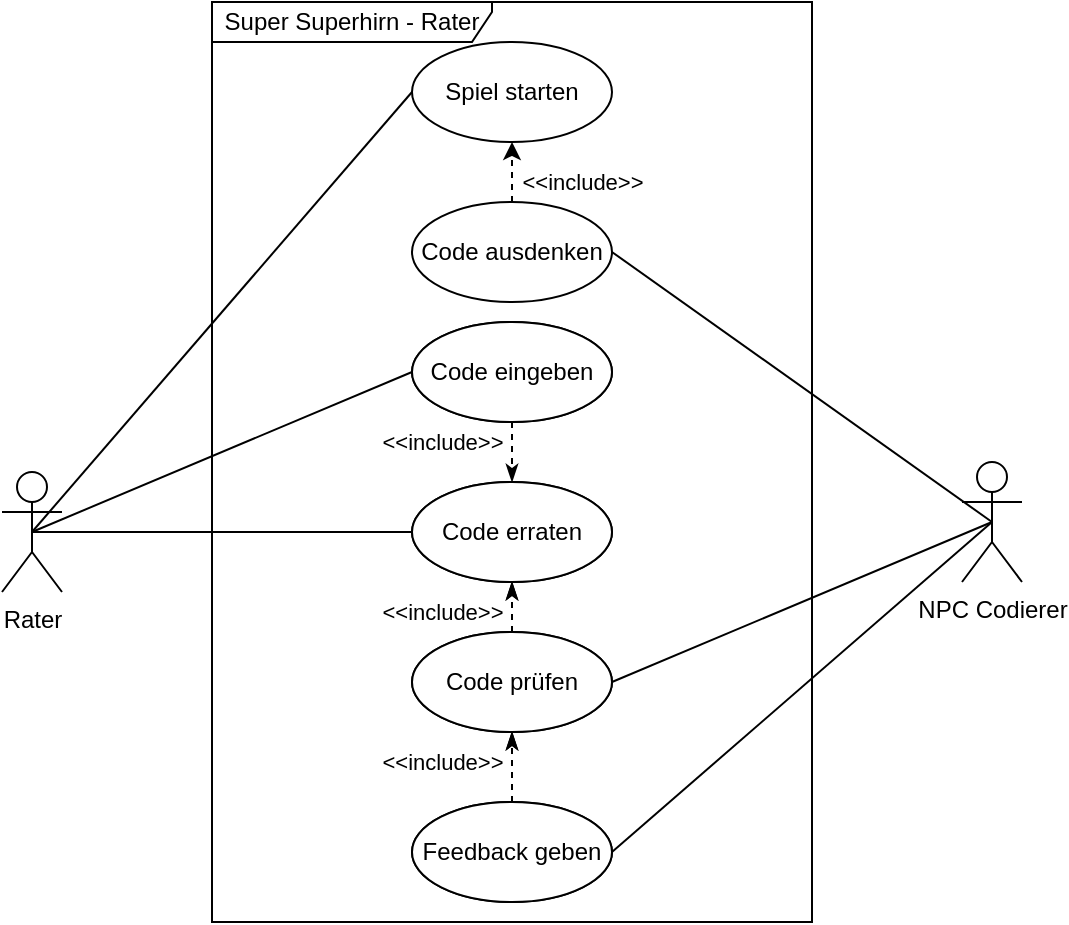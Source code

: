 <mxfile version="20.3.0" type="device" pages="2"><diagram id="kgpKYQtTHZ0yAKxKKP6v" name="Rater"><mxGraphModel dx="1550" dy="937" grid="1" gridSize="10" guides="1" tooltips="1" connect="1" arrows="1" fold="1" page="1" pageScale="1" pageWidth="850" pageHeight="1100" math="0" shadow="0"><root><mxCell id="0"/><mxCell id="1" parent="0"/><mxCell id="CjPopxfUnh-ZG2fiSYgI-4" value="Super Superhirn - Rater" style="shape=umlFrame;whiteSpace=wrap;html=1;width=140;height=20;" parent="1" vertex="1"><mxGeometry x="215" y="210" width="300" height="460" as="geometry"/></mxCell><mxCell id="CjPopxfUnh-ZG2fiSYgI-9" style="rounded=0;orthogonalLoop=1;jettySize=auto;html=1;exitX=0.5;exitY=0.5;exitDx=0;exitDy=0;exitPerimeter=0;entryX=0;entryY=0.5;entryDx=0;entryDy=0;endArrow=none;endFill=0;" parent="1" source="CjPopxfUnh-ZG2fiSYgI-1" target="CjPopxfUnh-ZG2fiSYgI-3" edge="1"><mxGeometry relative="1" as="geometry"/></mxCell><mxCell id="CjPopxfUnh-ZG2fiSYgI-12" style="edgeStyle=none;rounded=0;orthogonalLoop=1;jettySize=auto;html=1;exitX=0.5;exitY=0.5;exitDx=0;exitDy=0;exitPerimeter=0;entryX=0;entryY=0.5;entryDx=0;entryDy=0;endArrow=none;endFill=0;" parent="1" source="CjPopxfUnh-ZG2fiSYgI-1" target="CjPopxfUnh-ZG2fiSYgI-2" edge="1"><mxGeometry relative="1" as="geometry"/></mxCell><mxCell id="CjPopxfUnh-ZG2fiSYgI-18" style="edgeStyle=none;rounded=0;orthogonalLoop=1;jettySize=auto;html=1;exitX=0.5;exitY=0.5;exitDx=0;exitDy=0;exitPerimeter=0;entryX=0;entryY=0.5;entryDx=0;entryDy=0;endArrow=none;endFill=0;" parent="1" source="CjPopxfUnh-ZG2fiSYgI-1" target="CjPopxfUnh-ZG2fiSYgI-5" edge="1"><mxGeometry relative="1" as="geometry"/></mxCell><mxCell id="CjPopxfUnh-ZG2fiSYgI-1" value="Rater" style="shape=umlActor;verticalLabelPosition=bottom;verticalAlign=top;html=1;" parent="1" vertex="1"><mxGeometry x="110" y="445" width="30" height="60" as="geometry"/></mxCell><mxCell id="CjPopxfUnh-ZG2fiSYgI-2" value="Spiel starten" style="ellipse;whiteSpace=wrap;html=1;" parent="1" vertex="1"><mxGeometry x="315" y="230" width="100" height="50" as="geometry"/></mxCell><mxCell id="CjPopxfUnh-ZG2fiSYgI-3" value="Code eingeben" style="ellipse;whiteSpace=wrap;html=1;" parent="1" vertex="1"><mxGeometry x="315" y="370" width="100" height="50" as="geometry"/></mxCell><mxCell id="CjPopxfUnh-ZG2fiSYgI-13" value="&amp;lt;&amp;lt;include&amp;gt;&amp;gt;" style="edgeStyle=none;rounded=0;orthogonalLoop=1;jettySize=auto;html=1;exitX=0.5;exitY=1;exitDx=0;exitDy=0;endArrow=classicThin;endFill=1;dashed=1;entryX=0.5;entryY=0;entryDx=0;entryDy=0;" parent="1" source="CjPopxfUnh-ZG2fiSYgI-3" target="CjPopxfUnh-ZG2fiSYgI-5" edge="1"><mxGeometry x="-0.333" y="-35" relative="1" as="geometry"><mxPoint as="offset"/></mxGeometry></mxCell><mxCell id="CjPopxfUnh-ZG2fiSYgI-5" value="Code erraten" style="ellipse;whiteSpace=wrap;html=1;" parent="1" vertex="1"><mxGeometry x="315" y="450" width="100" height="50" as="geometry"/></mxCell><mxCell id="CjPopxfUnh-ZG2fiSYgI-8" style="rounded=0;orthogonalLoop=1;jettySize=auto;html=1;exitX=0.5;exitY=0.5;exitDx=0;exitDy=0;exitPerimeter=0;entryX=1;entryY=0.5;entryDx=0;entryDy=0;endArrow=none;endFill=0;" parent="1" source="CjPopxfUnh-ZG2fiSYgI-6" target="CjPopxfUnh-ZG2fiSYgI-7" edge="1"><mxGeometry relative="1" as="geometry"/></mxCell><mxCell id="CjPopxfUnh-ZG2fiSYgI-11" style="edgeStyle=none;rounded=0;orthogonalLoop=1;jettySize=auto;html=1;exitX=0.5;exitY=0.5;exitDx=0;exitDy=0;exitPerimeter=0;entryX=1;entryY=0.5;entryDx=0;entryDy=0;endArrow=none;endFill=0;" parent="1" source="CjPopxfUnh-ZG2fiSYgI-6" target="CjPopxfUnh-ZG2fiSYgI-10" edge="1"><mxGeometry relative="1" as="geometry"/></mxCell><mxCell id="CjPopxfUnh-ZG2fiSYgI-17" style="edgeStyle=none;rounded=0;orthogonalLoop=1;jettySize=auto;html=1;exitX=0.5;exitY=0.5;exitDx=0;exitDy=0;exitPerimeter=0;entryX=1;entryY=0.5;entryDx=0;entryDy=0;endArrow=none;endFill=0;" parent="1" source="CjPopxfUnh-ZG2fiSYgI-6" target="CjPopxfUnh-ZG2fiSYgI-14" edge="1"><mxGeometry relative="1" as="geometry"/></mxCell><mxCell id="CjPopxfUnh-ZG2fiSYgI-6" value="NPC Codierer" style="shape=umlActor;verticalLabelPosition=bottom;verticalAlign=top;html=1;" parent="1" vertex="1"><mxGeometry x="590" y="440" width="30" height="60" as="geometry"/></mxCell><mxCell id="CjPopxfUnh-ZG2fiSYgI-19" value="&amp;lt;&amp;lt;include&amp;gt;&amp;gt;" style="edgeStyle=none;rounded=0;orthogonalLoop=1;jettySize=auto;html=1;exitX=0.5;exitY=0;exitDx=0;exitDy=0;entryX=0.5;entryY=1;entryDx=0;entryDy=0;endArrow=classic;endFill=1;dashed=1;" parent="1" source="CjPopxfUnh-ZG2fiSYgI-7" target="CjPopxfUnh-ZG2fiSYgI-2" edge="1"><mxGeometry x="-0.333" y="-35" relative="1" as="geometry"><mxPoint as="offset"/></mxGeometry></mxCell><mxCell id="CjPopxfUnh-ZG2fiSYgI-7" value="Code ausdenken" style="ellipse;whiteSpace=wrap;html=1;" parent="1" vertex="1"><mxGeometry x="315" y="310" width="100" height="50" as="geometry"/></mxCell><mxCell id="CjPopxfUnh-ZG2fiSYgI-15" value="&amp;lt;&amp;lt;include&amp;gt;&amp;gt;" style="edgeStyle=none;rounded=0;orthogonalLoop=1;jettySize=auto;html=1;exitX=0.5;exitY=0;exitDx=0;exitDy=0;entryX=0.5;entryY=1;entryDx=0;entryDy=0;dashed=1;endArrow=classicThin;endFill=1;" parent="1" source="CjPopxfUnh-ZG2fiSYgI-10" target="CjPopxfUnh-ZG2fiSYgI-5" edge="1"><mxGeometry x="-0.143" y="35" relative="1" as="geometry"><mxPoint as="offset"/></mxGeometry></mxCell><mxCell id="CjPopxfUnh-ZG2fiSYgI-10" value="Code prüfen" style="ellipse;whiteSpace=wrap;html=1;" parent="1" vertex="1"><mxGeometry x="315" y="525" width="100" height="50" as="geometry"/></mxCell><mxCell id="CjPopxfUnh-ZG2fiSYgI-16" value="&amp;lt;&amp;lt;include&amp;gt;&amp;gt;" style="edgeStyle=none;rounded=0;orthogonalLoop=1;jettySize=auto;html=1;exitX=0.5;exitY=0;exitDx=0;exitDy=0;entryX=0.5;entryY=1;entryDx=0;entryDy=0;dashed=1;endArrow=classicThin;endFill=1;" parent="1" source="CjPopxfUnh-ZG2fiSYgI-14" target="CjPopxfUnh-ZG2fiSYgI-10" edge="1"><mxGeometry x="0.143" y="35" relative="1" as="geometry"><mxPoint as="offset"/></mxGeometry></mxCell><mxCell id="CjPopxfUnh-ZG2fiSYgI-14" value="Feedback geben" style="ellipse;whiteSpace=wrap;html=1;" parent="1" vertex="1"><mxGeometry x="315" y="610" width="100" height="50" as="geometry"/></mxCell><mxCell id="yS_I0l9w6wqJicY4UtGG-3" value="Code eingeben" style="ellipse;whiteSpace=wrap;html=1;" parent="1" vertex="1"><mxGeometry x="315" y="370" width="100" height="50" as="geometry"/></mxCell><mxCell id="yS_I0l9w6wqJicY4UtGG-4" value="Code erraten" style="ellipse;whiteSpace=wrap;html=1;" parent="1" vertex="1"><mxGeometry x="315" y="450" width="100" height="50" as="geometry"/></mxCell><mxCell id="yS_I0l9w6wqJicY4UtGG-5" value="Code prüfen" style="ellipse;whiteSpace=wrap;html=1;" parent="1" vertex="1"><mxGeometry x="315" y="525" width="100" height="50" as="geometry"/></mxCell><mxCell id="yS_I0l9w6wqJicY4UtGG-6" value="Feedback geben" style="ellipse;whiteSpace=wrap;html=1;" parent="1" vertex="1"><mxGeometry x="315" y="610" width="100" height="50" as="geometry"/></mxCell><mxCell id="yS_I0l9w6wqJicY4UtGG-7" value="&amp;lt;&amp;lt;include&amp;gt;&amp;gt;" style="edgeStyle=none;rounded=0;orthogonalLoop=1;jettySize=auto;html=1;exitX=0.5;exitY=0;exitDx=0;exitDy=0;entryX=0.5;entryY=1;entryDx=0;entryDy=0;dashed=1;endArrow=classicThin;endFill=1;" parent="1" source="yS_I0l9w6wqJicY4UtGG-6" target="yS_I0l9w6wqJicY4UtGG-5" edge="1"><mxGeometry x="0.143" y="35" relative="1" as="geometry"><mxPoint as="offset"/></mxGeometry></mxCell><mxCell id="yS_I0l9w6wqJicY4UtGG-8" value="&amp;lt;&amp;lt;include&amp;gt;&amp;gt;" style="edgeStyle=none;rounded=0;orthogonalLoop=1;jettySize=auto;html=1;exitX=0.5;exitY=0;exitDx=0;exitDy=0;entryX=0.5;entryY=1;entryDx=0;entryDy=0;dashed=1;endArrow=classicThin;endFill=1;" parent="1" source="yS_I0l9w6wqJicY4UtGG-5" target="yS_I0l9w6wqJicY4UtGG-4" edge="1"><mxGeometry x="-0.143" y="35" relative="1" as="geometry"><mxPoint as="offset"/></mxGeometry></mxCell></root></mxGraphModel></diagram><diagram id="-KD1hdDDq1tpVOzEc-n9" name="Codierer"><mxGraphModel dx="1550" dy="937" grid="1" gridSize="10" guides="1" tooltips="1" connect="1" arrows="1" fold="1" page="1" pageScale="1" pageWidth="1169" pageHeight="827" math="0" shadow="0"><root><mxCell id="0"/><mxCell id="1" parent="0"/><mxCell id="mkbgaBU6luVlYp3dSAoc-8" style="edgeStyle=none;rounded=0;orthogonalLoop=1;jettySize=auto;html=1;exitX=0.5;exitY=0.5;exitDx=0;exitDy=0;exitPerimeter=0;entryX=0;entryY=0.5;entryDx=0;entryDy=0;endArrow=none;endFill=0;" parent="1" source="j9qn0ASzTAOSACnSh0zf-1" target="j9qn0ASzTAOSACnSh0zf-5" edge="1"><mxGeometry relative="1" as="geometry"/></mxCell><mxCell id="mkbgaBU6luVlYp3dSAoc-9" style="edgeStyle=none;rounded=0;orthogonalLoop=1;jettySize=auto;html=1;exitX=0.5;exitY=0.5;exitDx=0;exitDy=0;exitPerimeter=0;entryX=0;entryY=0.5;entryDx=0;entryDy=0;endArrow=none;endFill=0;" parent="1" source="j9qn0ASzTAOSACnSh0zf-1" target="j9qn0ASzTAOSACnSh0zf-3" edge="1"><mxGeometry relative="1" as="geometry"/></mxCell><mxCell id="mkbgaBU6luVlYp3dSAoc-11" style="edgeStyle=none;rounded=0;orthogonalLoop=1;jettySize=auto;html=1;exitX=0.5;exitY=0.5;exitDx=0;exitDy=0;exitPerimeter=0;entryX=0;entryY=0.5;entryDx=0;entryDy=0;endArrow=none;endFill=0;" parent="1" source="j9qn0ASzTAOSACnSh0zf-1" target="mkbgaBU6luVlYp3dSAoc-4" edge="1"><mxGeometry relative="1" as="geometry"/></mxCell><mxCell id="mkbgaBU6luVlYp3dSAoc-12" style="edgeStyle=none;rounded=0;orthogonalLoop=1;jettySize=auto;html=1;exitX=0.5;exitY=0.5;exitDx=0;exitDy=0;exitPerimeter=0;entryX=0;entryY=0.5;entryDx=0;entryDy=0;endArrow=none;endFill=0;" parent="1" source="j9qn0ASzTAOSACnSh0zf-1" target="mkbgaBU6luVlYp3dSAoc-5" edge="1"><mxGeometry relative="1" as="geometry"/></mxCell><mxCell id="j9qn0ASzTAOSACnSh0zf-1" value="Codierer" style="shape=umlActor;verticalLabelPosition=bottom;verticalAlign=top;html=1;outlineConnect=0;" parent="1" vertex="1"><mxGeometry x="230" y="414" width="30" height="60" as="geometry"/></mxCell><mxCell id="j9qn0ASzTAOSACnSh0zf-2" value="Super Superhirn - Codierer" style="shape=umlFrame;whiteSpace=wrap;html=1;width=160;height=20;" parent="1" vertex="1"><mxGeometry x="350" y="200" width="300" height="440" as="geometry"/></mxCell><mxCell id="j9qn0ASzTAOSACnSh0zf-3" value="Spiel starten" style="ellipse;whiteSpace=wrap;html=1;" parent="1" vertex="1"><mxGeometry x="450" y="240" width="100" height="50" as="geometry"/></mxCell><mxCell id="j9qn0ASzTAOSACnSh0zf-4" value="&amp;lt;&amp;lt;include&amp;gt;&amp;gt;" style="edgeStyle=orthogonalEdgeStyle;rounded=0;orthogonalLoop=1;jettySize=auto;html=1;exitX=0.5;exitY=0;exitDx=0;exitDy=0;entryX=0.5;entryY=1;entryDx=0;entryDy=0;dashed=1;" parent="1" source="j9qn0ASzTAOSACnSh0zf-5" target="j9qn0ASzTAOSACnSh0zf-3" edge="1"><mxGeometry x="-0.333" y="40" relative="1" as="geometry"><mxPoint as="offset"/></mxGeometry></mxCell><mxCell id="j9qn0ASzTAOSACnSh0zf-5" value="Code vorgeben" style="ellipse;whiteSpace=wrap;html=1;" parent="1" vertex="1"><mxGeometry x="450" y="320" width="100" height="50" as="geometry"/></mxCell><mxCell id="mkbgaBU6luVlYp3dSAoc-10" style="edgeStyle=none;rounded=0;orthogonalLoop=1;jettySize=auto;html=1;exitX=0.5;exitY=0.5;exitDx=0;exitDy=0;exitPerimeter=0;entryX=1;entryY=0.5;entryDx=0;entryDy=0;endArrow=none;endFill=0;" parent="1" source="j9qn0ASzTAOSACnSh0zf-6" target="mkbgaBU6luVlYp3dSAoc-3" edge="1"><mxGeometry relative="1" as="geometry"/></mxCell><mxCell id="j9qn0ASzTAOSACnSh0zf-6" value="NPC Rater" style="shape=umlActor;verticalLabelPosition=bottom;verticalAlign=top;html=1;" parent="1" vertex="1"><mxGeometry x="700" y="395" width="30" height="60" as="geometry"/></mxCell><mxCell id="mkbgaBU6luVlYp3dSAoc-3" value="Code erraten" style="ellipse;whiteSpace=wrap;html=1;" parent="1" vertex="1"><mxGeometry x="450" y="400" width="100" height="50" as="geometry"/></mxCell><mxCell id="mkbgaBU6luVlYp3dSAoc-4" value="Code prüfen" style="ellipse;whiteSpace=wrap;html=1;" parent="1" vertex="1"><mxGeometry x="450" y="480" width="100" height="50" as="geometry"/></mxCell><mxCell id="mkbgaBU6luVlYp3dSAoc-5" value="Hinweise &quot;stecken&quot;" style="ellipse;whiteSpace=wrap;html=1;" parent="1" vertex="1"><mxGeometry x="450" y="560" width="100" height="50" as="geometry"/></mxCell><mxCell id="mkbgaBU6luVlYp3dSAoc-7" value="&amp;lt;&amp;lt;include&amp;gt;&amp;gt;" style="edgeStyle=none;rounded=0;orthogonalLoop=1;jettySize=auto;html=1;exitX=0.5;exitY=0;exitDx=0;exitDy=0;entryX=0.5;entryY=1;entryDx=0;entryDy=0;dashed=1;endArrow=classicThin;endFill=1;" parent="1" source="mkbgaBU6luVlYp3dSAoc-4" target="mkbgaBU6luVlYp3dSAoc-3" edge="1"><mxGeometry x="-0.143" y="35" relative="1" as="geometry"><mxPoint as="offset"/></mxGeometry></mxCell></root></mxGraphModel></diagram></mxfile>